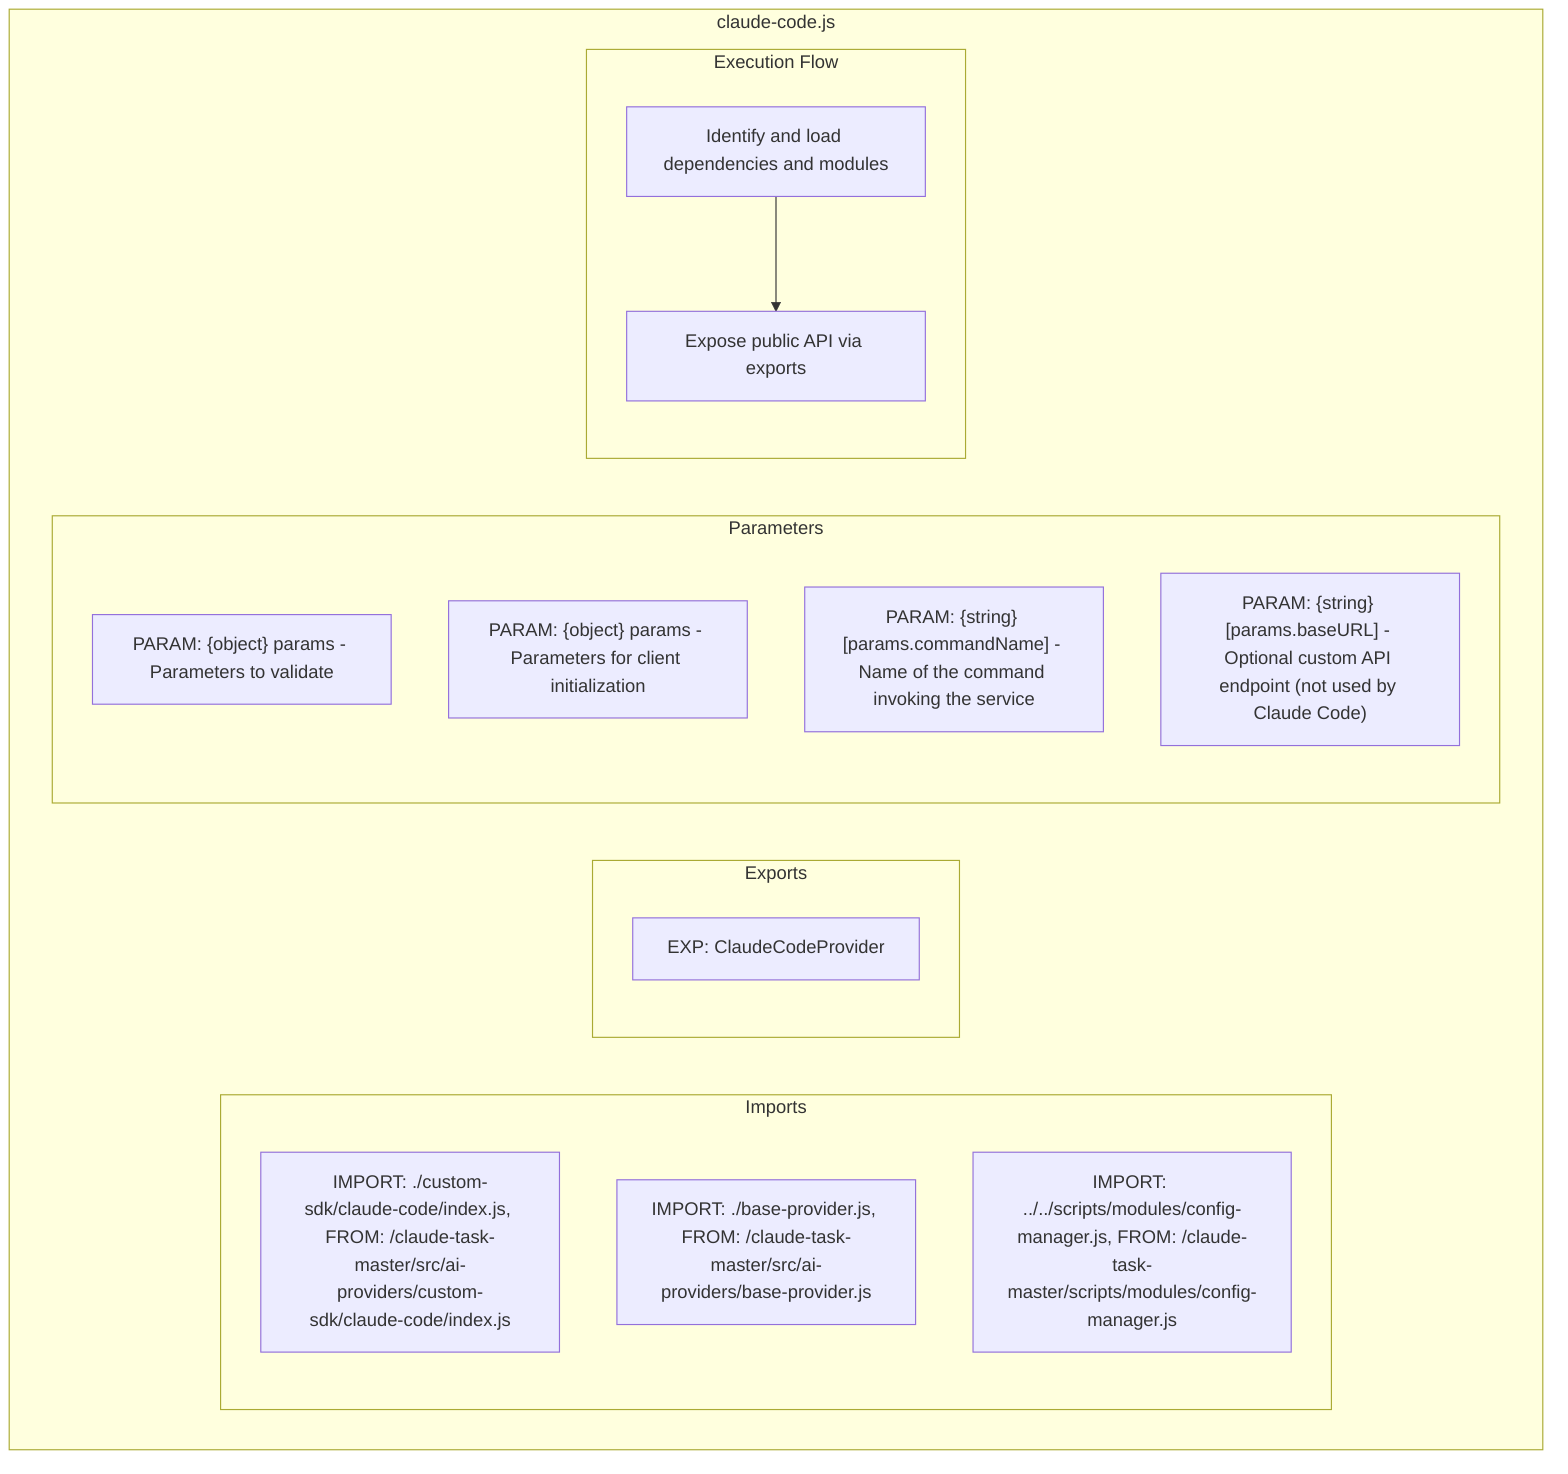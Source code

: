 flowchart TB
    subgraph Imports["Imports"]
        I1["IMPORT: ./custom-sdk/claude-code/index.js, FROM: /claude-task-master/src/ai-providers/custom-sdk/claude-code/index.js"]
        I2["IMPORT: ./base-provider.js, FROM: /claude-task-master/src/ai-providers/base-provider.js"]
        I3["IMPORT: ../../scripts/modules/config-manager.js, FROM: /claude-task-master/scripts/modules/config-manager.js"]
    end
    subgraph Exports["Exports"]
        E1["EXP: ClaudeCodeProvider"]
    end
    subgraph Parameters["Parameters"]
        P1["PARAM: {object} params - Parameters to validate"]
        P2["PARAM: {object} params - Parameters for client initialization"]
        P3["PARAM: {string} [params.commandName] - Name of the command invoking the service"]
        P4["PARAM: {string} [params.baseURL] - Optional custom API endpoint (not used by Claude Code)"]
    end
    subgraph ExecutionFlow["Execution Flow"]
        FL1["Identify and load dependencies and modules"]
        FL2["Expose public API via exports"]
    end
    subgraph FileName["claude-code.js"]
        Imports
        Exports
        Parameters
        ExecutionFlow
    end
    FL1 --> FL2